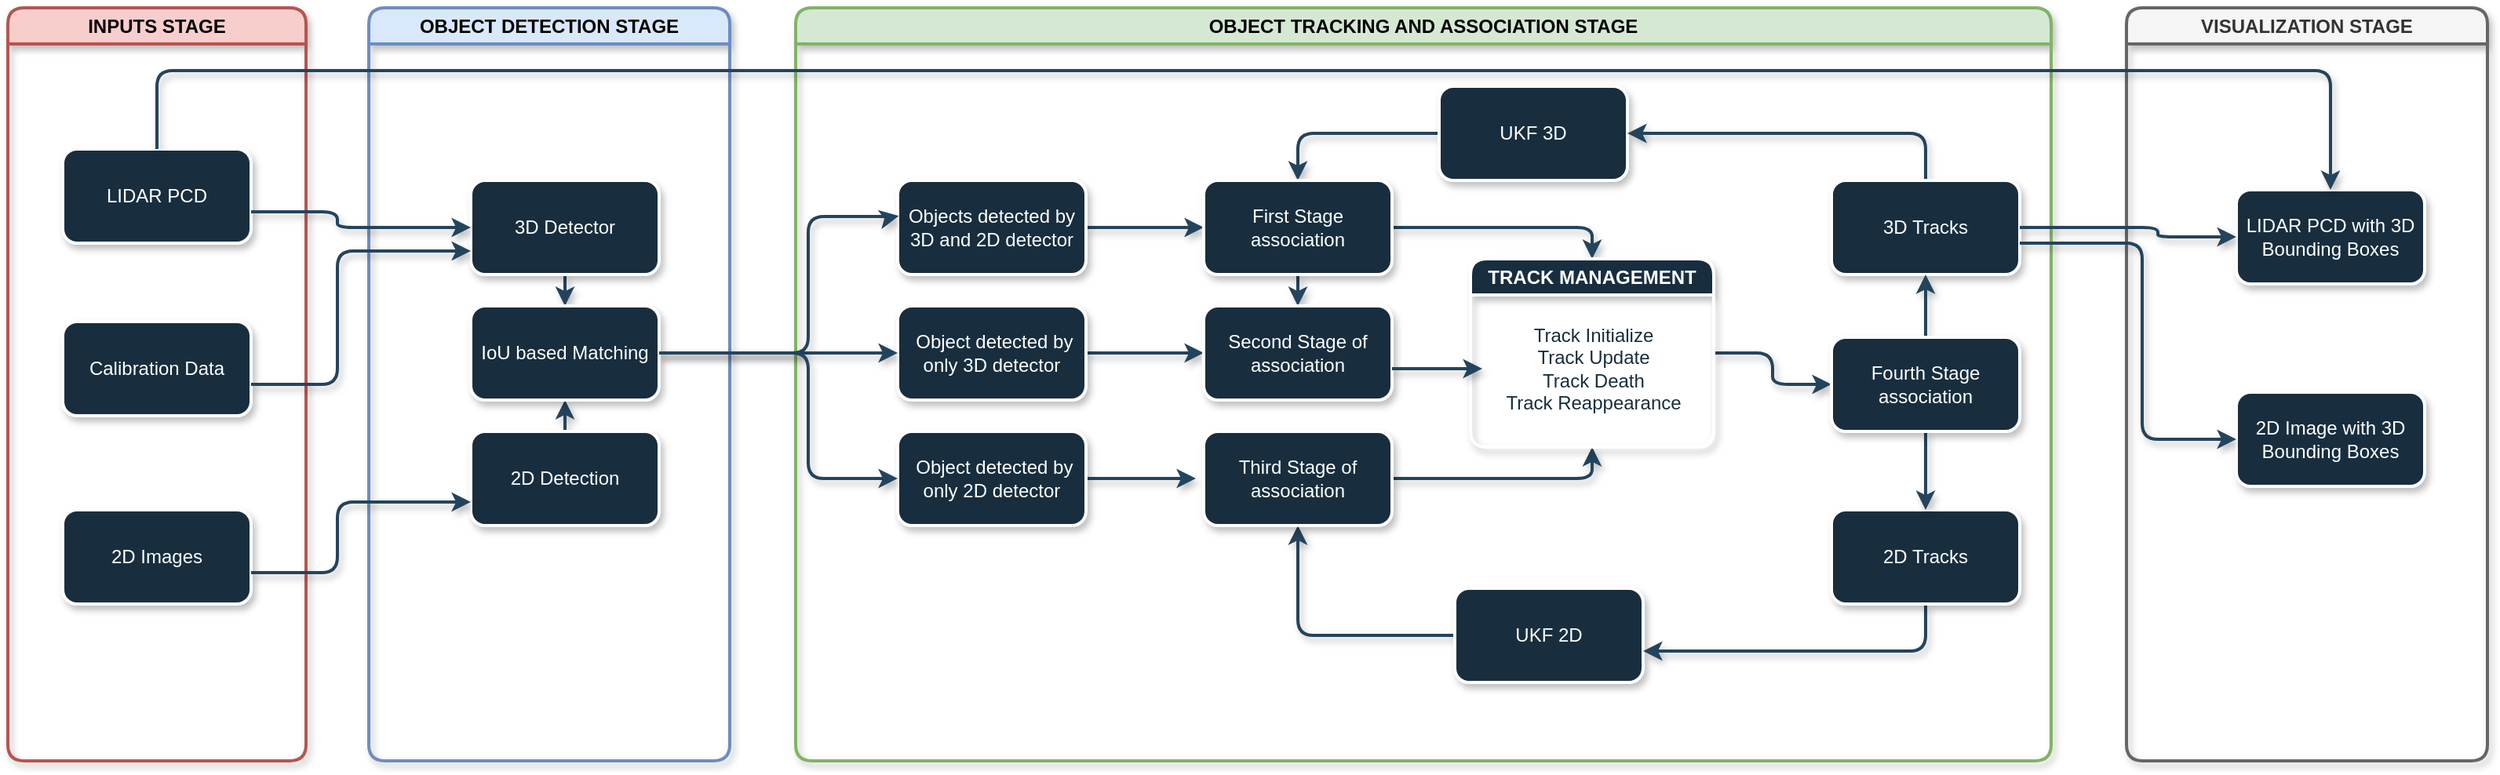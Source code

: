 <mxfile version="23.1.2" type="github">
  <diagram name="Page-1" id="FViHMMrETYBiLxqLW-Xy">
    <mxGraphModel dx="2100" dy="1146" grid="1" gridSize="10" guides="1" tooltips="1" connect="1" arrows="1" fold="1" page="1" pageScale="1" pageWidth="1100" pageHeight="850" math="0" shadow="0">
      <root>
        <mxCell id="0" />
        <mxCell id="1" parent="0" />
        <mxCell id="d_9dFL2TfAvrlpX_3OGT-5" value="INPUTS STAGE" style="swimlane;whiteSpace=wrap;html=1;labelBackgroundColor=none;rounded=1;strokeWidth=2;shadow=1;fillColor=#f8cecc;strokeColor=#b85450;" parent="1" vertex="1">
          <mxGeometry x="70" y="70" width="190" height="480" as="geometry" />
        </mxCell>
        <mxCell id="d_9dFL2TfAvrlpX_3OGT-6" value="LIDAR PCD" style="rounded=1;whiteSpace=wrap;html=1;labelBackgroundColor=none;strokeWidth=2;shadow=1;fillColor=#182E3E;strokeColor=#FFFFFF;fontColor=#FFFFFF;" parent="d_9dFL2TfAvrlpX_3OGT-5" vertex="1">
          <mxGeometry x="35" y="90" width="120" height="60" as="geometry" />
        </mxCell>
        <mxCell id="d_9dFL2TfAvrlpX_3OGT-7" value="2D Images" style="rounded=1;whiteSpace=wrap;html=1;labelBackgroundColor=none;strokeWidth=2;shadow=1;fillColor=#182E3E;strokeColor=#FFFFFF;fontColor=#FFFFFF;" parent="d_9dFL2TfAvrlpX_3OGT-5" vertex="1">
          <mxGeometry x="35" y="320" width="120" height="60" as="geometry" />
        </mxCell>
        <mxCell id="d_9dFL2TfAvrlpX_3OGT-8" value="Calibration Data" style="rounded=1;whiteSpace=wrap;html=1;labelBackgroundColor=none;strokeWidth=2;shadow=1;fillColor=#182E3E;strokeColor=#FFFFFF;fontColor=#FFFFFF;" parent="d_9dFL2TfAvrlpX_3OGT-5" vertex="1">
          <mxGeometry x="35" y="200" width="120" height="60" as="geometry" />
        </mxCell>
        <mxCell id="d_9dFL2TfAvrlpX_3OGT-9" value="OBJECT DETECTION STAGE" style="swimlane;whiteSpace=wrap;html=1;labelBackgroundColor=none;rounded=1;strokeWidth=2;shadow=1;fillColor=#dae8fc;strokeColor=#6c8ebf;" parent="1" vertex="1">
          <mxGeometry x="300" y="70" width="230" height="480" as="geometry" />
        </mxCell>
        <mxCell id="d_9dFL2TfAvrlpX_3OGT-24" value="" style="edgeStyle=orthogonalEdgeStyle;rounded=1;orthogonalLoop=1;jettySize=auto;html=1;labelBackgroundColor=none;fontColor=default;strokeWidth=2;shadow=1;strokeColor=#23445D;" parent="d_9dFL2TfAvrlpX_3OGT-9" source="d_9dFL2TfAvrlpX_3OGT-10" target="d_9dFL2TfAvrlpX_3OGT-23" edge="1">
          <mxGeometry relative="1" as="geometry" />
        </mxCell>
        <mxCell id="d_9dFL2TfAvrlpX_3OGT-10" value="3D Detector" style="rounded=1;whiteSpace=wrap;html=1;labelBackgroundColor=none;strokeWidth=2;shadow=1;fillColor=#182E3E;strokeColor=#FFFFFF;fontColor=#FFFFFF;" parent="d_9dFL2TfAvrlpX_3OGT-9" vertex="1">
          <mxGeometry x="65" y="110" width="120" height="60" as="geometry" />
        </mxCell>
        <mxCell id="d_9dFL2TfAvrlpX_3OGT-25" value="" style="edgeStyle=orthogonalEdgeStyle;rounded=1;orthogonalLoop=1;jettySize=auto;html=1;labelBackgroundColor=none;fontColor=default;strokeWidth=2;shadow=1;strokeColor=#23445D;" parent="d_9dFL2TfAvrlpX_3OGT-9" source="d_9dFL2TfAvrlpX_3OGT-11" target="d_9dFL2TfAvrlpX_3OGT-23" edge="1">
          <mxGeometry relative="1" as="geometry" />
        </mxCell>
        <mxCell id="d_9dFL2TfAvrlpX_3OGT-11" value="2D Detection" style="rounded=1;whiteSpace=wrap;html=1;labelBackgroundColor=none;strokeWidth=2;shadow=1;fillColor=#182E3E;strokeColor=#FFFFFF;fontColor=#FFFFFF;" parent="d_9dFL2TfAvrlpX_3OGT-9" vertex="1">
          <mxGeometry x="65" y="270" width="120" height="60" as="geometry" />
        </mxCell>
        <mxCell id="d_9dFL2TfAvrlpX_3OGT-23" value="IoU based Matching" style="rounded=1;whiteSpace=wrap;html=1;labelBackgroundColor=none;strokeWidth=2;shadow=1;fillColor=#182E3E;strokeColor=#FFFFFF;fontColor=#FFFFFF;" parent="d_9dFL2TfAvrlpX_3OGT-9" vertex="1">
          <mxGeometry x="65" y="190" width="120" height="60" as="geometry" />
        </mxCell>
        <mxCell id="d_9dFL2TfAvrlpX_3OGT-12" style="edgeStyle=orthogonalEdgeStyle;rounded=1;orthogonalLoop=1;jettySize=auto;html=1;labelBackgroundColor=none;fontColor=default;strokeWidth=2;shadow=1;strokeColor=#23445D;" parent="1" source="d_9dFL2TfAvrlpX_3OGT-6" target="d_9dFL2TfAvrlpX_3OGT-10" edge="1">
          <mxGeometry relative="1" as="geometry">
            <Array as="points">
              <mxPoint x="280" y="200" />
              <mxPoint x="280" y="210" />
            </Array>
          </mxGeometry>
        </mxCell>
        <mxCell id="d_9dFL2TfAvrlpX_3OGT-15" style="edgeStyle=orthogonalEdgeStyle;rounded=1;orthogonalLoop=1;jettySize=auto;html=1;entryX=0;entryY=0.75;entryDx=0;entryDy=0;labelBackgroundColor=none;fontColor=default;strokeWidth=2;shadow=1;strokeColor=#23445D;" parent="1" source="d_9dFL2TfAvrlpX_3OGT-8" target="d_9dFL2TfAvrlpX_3OGT-10" edge="1">
          <mxGeometry relative="1" as="geometry">
            <Array as="points">
              <mxPoint x="280" y="310" />
              <mxPoint x="280" y="225" />
            </Array>
          </mxGeometry>
        </mxCell>
        <mxCell id="d_9dFL2TfAvrlpX_3OGT-18" style="edgeStyle=orthogonalEdgeStyle;rounded=1;orthogonalLoop=1;jettySize=auto;html=1;entryX=0;entryY=0.75;entryDx=0;entryDy=0;labelBackgroundColor=none;fontColor=default;strokeWidth=2;shadow=1;strokeColor=#23445D;" parent="1" source="d_9dFL2TfAvrlpX_3OGT-7" target="d_9dFL2TfAvrlpX_3OGT-11" edge="1">
          <mxGeometry relative="1" as="geometry">
            <Array as="points">
              <mxPoint x="280" y="430" />
              <mxPoint x="280" y="385" />
            </Array>
          </mxGeometry>
        </mxCell>
        <mxCell id="d_9dFL2TfAvrlpX_3OGT-20" value="OBJECT TRACKING AND ASSOCIATION STAGE" style="swimlane;whiteSpace=wrap;html=1;labelBackgroundColor=none;rounded=1;strokeWidth=2;shadow=1;fillColor=#d5e8d4;strokeColor=#82b366;" parent="1" vertex="1">
          <mxGeometry x="572" y="70" width="800" height="480" as="geometry" />
        </mxCell>
        <mxCell id="d_9dFL2TfAvrlpX_3OGT-39" style="edgeStyle=orthogonalEdgeStyle;rounded=1;orthogonalLoop=1;jettySize=auto;html=1;entryX=0;entryY=0.5;entryDx=0;entryDy=0;labelBackgroundColor=none;fontColor=default;strokeWidth=2;shadow=1;strokeColor=#23445D;" parent="d_9dFL2TfAvrlpX_3OGT-20" source="d_9dFL2TfAvrlpX_3OGT-21" target="d_9dFL2TfAvrlpX_3OGT-32" edge="1">
          <mxGeometry relative="1" as="geometry" />
        </mxCell>
        <mxCell id="d_9dFL2TfAvrlpX_3OGT-21" value="Objects detected by 3D and 2D detector" style="rounded=1;whiteSpace=wrap;html=1;labelBackgroundColor=none;strokeWidth=2;shadow=1;fillColor=#182E3E;strokeColor=#FFFFFF;fontColor=#FFFFFF;" parent="d_9dFL2TfAvrlpX_3OGT-20" vertex="1">
          <mxGeometry x="65" y="110" width="120" height="60" as="geometry" />
        </mxCell>
        <mxCell id="d_9dFL2TfAvrlpX_3OGT-41" style="edgeStyle=orthogonalEdgeStyle;rounded=1;orthogonalLoop=1;jettySize=auto;html=1;labelBackgroundColor=none;fontColor=default;strokeWidth=2;shadow=1;strokeColor=#23445D;" parent="d_9dFL2TfAvrlpX_3OGT-20" source="d_9dFL2TfAvrlpX_3OGT-22" target="d_9dFL2TfAvrlpX_3OGT-38" edge="1">
          <mxGeometry relative="1" as="geometry" />
        </mxCell>
        <mxCell id="d_9dFL2TfAvrlpX_3OGT-22" value="&amp;nbsp;Object detected by only 3D detector" style="rounded=1;whiteSpace=wrap;html=1;labelBackgroundColor=none;strokeWidth=2;shadow=1;fillColor=#182E3E;strokeColor=#FFFFFF;fontColor=#FFFFFF;" parent="d_9dFL2TfAvrlpX_3OGT-20" vertex="1">
          <mxGeometry x="65" y="190" width="120" height="60" as="geometry" />
        </mxCell>
        <mxCell id="d_9dFL2TfAvrlpX_3OGT-44" style="edgeStyle=orthogonalEdgeStyle;rounded=1;orthogonalLoop=1;jettySize=auto;html=1;labelBackgroundColor=none;fontColor=default;strokeWidth=2;shadow=1;strokeColor=#23445D;" parent="d_9dFL2TfAvrlpX_3OGT-20" source="d_9dFL2TfAvrlpX_3OGT-26" edge="1">
          <mxGeometry relative="1" as="geometry">
            <mxPoint x="255" y="300" as="targetPoint" />
          </mxGeometry>
        </mxCell>
        <mxCell id="d_9dFL2TfAvrlpX_3OGT-26" value="&amp;nbsp;Object detected by only 2D detector" style="rounded=1;whiteSpace=wrap;html=1;labelBackgroundColor=none;strokeWidth=2;shadow=1;fillColor=#182E3E;strokeColor=#FFFFFF;fontColor=#FFFFFF;" parent="d_9dFL2TfAvrlpX_3OGT-20" vertex="1">
          <mxGeometry x="65" y="270" width="120" height="60" as="geometry" />
        </mxCell>
        <mxCell id="d_9dFL2TfAvrlpX_3OGT-46" style="edgeStyle=orthogonalEdgeStyle;rounded=1;orthogonalLoop=1;jettySize=auto;html=1;labelBackgroundColor=none;fontColor=default;strokeWidth=2;shadow=1;strokeColor=#23445D;" parent="d_9dFL2TfAvrlpX_3OGT-20" source="d_9dFL2TfAvrlpX_3OGT-30" target="d_9dFL2TfAvrlpX_3OGT-43" edge="1">
          <mxGeometry relative="1" as="geometry" />
        </mxCell>
        <mxCell id="d_9dFL2TfAvrlpX_3OGT-30" value="UKF 2D" style="rounded=1;whiteSpace=wrap;html=1;labelBackgroundColor=none;strokeWidth=2;shadow=1;fillColor=#182E3E;strokeColor=#FFFFFF;fontColor=#FFFFFF;" parent="d_9dFL2TfAvrlpX_3OGT-20" vertex="1">
          <mxGeometry x="420" y="370" width="120" height="60" as="geometry" />
        </mxCell>
        <mxCell id="d_9dFL2TfAvrlpX_3OGT-74" style="edgeStyle=orthogonalEdgeStyle;rounded=1;orthogonalLoop=1;jettySize=auto;html=1;entryX=0.5;entryY=0;entryDx=0;entryDy=0;labelBackgroundColor=none;fontColor=default;strokeWidth=2;shadow=1;strokeColor=#23445D;" parent="d_9dFL2TfAvrlpX_3OGT-20" source="d_9dFL2TfAvrlpX_3OGT-31" target="d_9dFL2TfAvrlpX_3OGT-32" edge="1">
          <mxGeometry relative="1" as="geometry" />
        </mxCell>
        <mxCell id="d_9dFL2TfAvrlpX_3OGT-31" value="UKF 3D" style="rounded=1;whiteSpace=wrap;html=1;labelBackgroundColor=none;strokeWidth=2;shadow=1;fillColor=#182E3E;strokeColor=#FFFFFF;fontColor=#FFFFFF;" parent="d_9dFL2TfAvrlpX_3OGT-20" vertex="1">
          <mxGeometry x="410" y="50" width="120" height="60" as="geometry" />
        </mxCell>
        <mxCell id="d_9dFL2TfAvrlpX_3OGT-40" value="" style="edgeStyle=orthogonalEdgeStyle;rounded=1;orthogonalLoop=1;jettySize=auto;html=1;labelBackgroundColor=none;fontColor=default;strokeWidth=2;shadow=1;strokeColor=#23445D;" parent="d_9dFL2TfAvrlpX_3OGT-20" source="d_9dFL2TfAvrlpX_3OGT-32" target="d_9dFL2TfAvrlpX_3OGT-38" edge="1">
          <mxGeometry relative="1" as="geometry" />
        </mxCell>
        <mxCell id="d_9dFL2TfAvrlpX_3OGT-57" style="edgeStyle=orthogonalEdgeStyle;rounded=1;orthogonalLoop=1;jettySize=auto;html=1;entryX=0.5;entryY=0;entryDx=0;entryDy=0;labelBackgroundColor=none;fontColor=default;strokeWidth=2;shadow=1;strokeColor=#23445D;" parent="d_9dFL2TfAvrlpX_3OGT-20" source="d_9dFL2TfAvrlpX_3OGT-32" target="d_9dFL2TfAvrlpX_3OGT-47" edge="1">
          <mxGeometry relative="1" as="geometry" />
        </mxCell>
        <mxCell id="d_9dFL2TfAvrlpX_3OGT-32" value="First Stage association" style="rounded=1;whiteSpace=wrap;html=1;labelBackgroundColor=none;strokeWidth=2;shadow=1;fillColor=#182E3E;strokeColor=#FFFFFF;fontColor=#FFFFFF;" parent="d_9dFL2TfAvrlpX_3OGT-20" vertex="1">
          <mxGeometry x="260" y="110" width="120" height="60" as="geometry" />
        </mxCell>
        <mxCell id="d_9dFL2TfAvrlpX_3OGT-72" style="edgeStyle=orthogonalEdgeStyle;rounded=1;orthogonalLoop=1;jettySize=auto;html=1;labelBackgroundColor=none;fontColor=default;strokeWidth=2;shadow=1;strokeColor=#23445D;" parent="d_9dFL2TfAvrlpX_3OGT-20" source="d_9dFL2TfAvrlpX_3OGT-33" target="d_9dFL2TfAvrlpX_3OGT-31" edge="1">
          <mxGeometry relative="1" as="geometry">
            <Array as="points">
              <mxPoint x="720" y="80" />
            </Array>
          </mxGeometry>
        </mxCell>
        <mxCell id="d_9dFL2TfAvrlpX_3OGT-33" value="3D Tracks" style="rounded=1;whiteSpace=wrap;html=1;labelBackgroundColor=none;strokeWidth=2;shadow=1;fillColor=#182E3E;strokeColor=#FFFFFF;fontColor=#FFFFFF;" parent="d_9dFL2TfAvrlpX_3OGT-20" vertex="1">
          <mxGeometry x="660" y="110" width="120" height="60" as="geometry" />
        </mxCell>
        <mxCell id="d_9dFL2TfAvrlpX_3OGT-37" style="edgeStyle=orthogonalEdgeStyle;rounded=1;orthogonalLoop=1;jettySize=auto;html=1;labelBackgroundColor=none;fontColor=default;strokeWidth=2;shadow=1;strokeColor=#23445D;" parent="d_9dFL2TfAvrlpX_3OGT-20" source="d_9dFL2TfAvrlpX_3OGT-34" target="d_9dFL2TfAvrlpX_3OGT-30" edge="1">
          <mxGeometry relative="1" as="geometry">
            <Array as="points">
              <mxPoint x="720" y="410" />
            </Array>
          </mxGeometry>
        </mxCell>
        <mxCell id="d_9dFL2TfAvrlpX_3OGT-34" value="2D Tracks" style="rounded=1;whiteSpace=wrap;html=1;labelBackgroundColor=none;strokeWidth=2;shadow=1;fillColor=#182E3E;strokeColor=#FFFFFF;fontColor=#FFFFFF;" parent="d_9dFL2TfAvrlpX_3OGT-20" vertex="1">
          <mxGeometry x="660" y="320" width="120" height="60" as="geometry" />
        </mxCell>
        <mxCell id="d_9dFL2TfAvrlpX_3OGT-38" value="Second Stage of association" style="rounded=1;whiteSpace=wrap;html=1;labelBackgroundColor=none;strokeWidth=2;shadow=1;fillColor=#182E3E;strokeColor=#FFFFFF;fontColor=#FFFFFF;" parent="d_9dFL2TfAvrlpX_3OGT-20" vertex="1">
          <mxGeometry x="260" y="190" width="120" height="60" as="geometry" />
        </mxCell>
        <mxCell id="d_9dFL2TfAvrlpX_3OGT-58" style="edgeStyle=orthogonalEdgeStyle;rounded=1;orthogonalLoop=1;jettySize=auto;html=1;entryX=0.5;entryY=1;entryDx=0;entryDy=0;labelBackgroundColor=none;fontColor=default;strokeWidth=2;shadow=1;strokeColor=#23445D;" parent="d_9dFL2TfAvrlpX_3OGT-20" source="d_9dFL2TfAvrlpX_3OGT-43" target="d_9dFL2TfAvrlpX_3OGT-47" edge="1">
          <mxGeometry relative="1" as="geometry">
            <Array as="points">
              <mxPoint x="508" y="300" />
            </Array>
          </mxGeometry>
        </mxCell>
        <mxCell id="d_9dFL2TfAvrlpX_3OGT-43" value="Third Stage of association" style="rounded=1;whiteSpace=wrap;html=1;labelBackgroundColor=none;strokeWidth=2;shadow=1;fillColor=#182E3E;strokeColor=#FFFFFF;fontColor=#FFFFFF;" parent="d_9dFL2TfAvrlpX_3OGT-20" vertex="1">
          <mxGeometry x="260" y="270" width="120" height="60" as="geometry" />
        </mxCell>
        <mxCell id="CUG_lxz295iJ2zpjWYdn-2" style="edgeStyle=orthogonalEdgeStyle;rounded=1;orthogonalLoop=1;jettySize=auto;html=1;labelBackgroundColor=none;fontColor=default;strokeWidth=2;shadow=1;strokeColor=#23445D;" parent="d_9dFL2TfAvrlpX_3OGT-20" source="d_9dFL2TfAvrlpX_3OGT-47" target="d_9dFL2TfAvrlpX_3OGT-48" edge="1">
          <mxGeometry relative="1" as="geometry" />
        </mxCell>
        <mxCell id="d_9dFL2TfAvrlpX_3OGT-47" value="TRACK MANAGEMENT" style="swimlane;whiteSpace=wrap;html=1;labelBackgroundColor=none;rounded=1;strokeWidth=2;shadow=1;fillColor=#182E3E;strokeColor=#FFFFFF;fontColor=#FFFFFF;" parent="d_9dFL2TfAvrlpX_3OGT-20" vertex="1">
          <mxGeometry x="430" y="160" width="155" height="120" as="geometry" />
        </mxCell>
        <mxCell id="d_9dFL2TfAvrlpX_3OGT-52" value="Track Initialize&lt;br&gt;Track Update&lt;br&gt;Track Death&lt;br&gt;Track Reappearance" style="text;html=1;align=center;verticalAlign=middle;resizable=0;points=[];autosize=1;labelBackgroundColor=none;rounded=1;strokeWidth=2;shadow=1;fontColor=#182E3E;" parent="d_9dFL2TfAvrlpX_3OGT-47" vertex="1">
          <mxGeometry x="7.5" y="35" width="140" height="70" as="geometry" />
        </mxCell>
        <mxCell id="CUG_lxz295iJ2zpjWYdn-3" style="edgeStyle=orthogonalEdgeStyle;rounded=1;orthogonalLoop=1;jettySize=auto;html=1;entryX=0.5;entryY=1;entryDx=0;entryDy=0;labelBackgroundColor=none;fontColor=default;strokeWidth=2;shadow=1;strokeColor=#23445D;" parent="d_9dFL2TfAvrlpX_3OGT-20" source="d_9dFL2TfAvrlpX_3OGT-48" target="d_9dFL2TfAvrlpX_3OGT-33" edge="1">
          <mxGeometry relative="1" as="geometry" />
        </mxCell>
        <mxCell id="CUG_lxz295iJ2zpjWYdn-4" style="edgeStyle=orthogonalEdgeStyle;rounded=1;orthogonalLoop=1;jettySize=auto;html=1;entryX=0.5;entryY=0;entryDx=0;entryDy=0;labelBackgroundColor=none;fontColor=default;strokeWidth=2;shadow=1;strokeColor=#23445D;" parent="d_9dFL2TfAvrlpX_3OGT-20" source="d_9dFL2TfAvrlpX_3OGT-48" target="d_9dFL2TfAvrlpX_3OGT-34" edge="1">
          <mxGeometry relative="1" as="geometry" />
        </mxCell>
        <mxCell id="d_9dFL2TfAvrlpX_3OGT-48" value="Fourth Stage association" style="rounded=1;whiteSpace=wrap;html=1;labelBackgroundColor=none;strokeWidth=2;shadow=1;fillColor=#182E3E;strokeColor=#FFFFFF;fontColor=#FFFFFF;" parent="d_9dFL2TfAvrlpX_3OGT-20" vertex="1">
          <mxGeometry x="660" y="210" width="120" height="60" as="geometry" />
        </mxCell>
        <mxCell id="d_9dFL2TfAvrlpX_3OGT-56" value="" style="edgeStyle=orthogonalEdgeStyle;rounded=1;orthogonalLoop=1;jettySize=auto;html=1;labelBackgroundColor=none;fontColor=default;strokeWidth=2;shadow=1;strokeColor=#23445D;" parent="d_9dFL2TfAvrlpX_3OGT-20" source="d_9dFL2TfAvrlpX_3OGT-38" target="d_9dFL2TfAvrlpX_3OGT-52" edge="1">
          <mxGeometry relative="1" as="geometry">
            <Array as="points">
              <mxPoint x="420" y="230" />
              <mxPoint x="420" y="230" />
            </Array>
          </mxGeometry>
        </mxCell>
        <mxCell id="d_9dFL2TfAvrlpX_3OGT-27" style="edgeStyle=orthogonalEdgeStyle;rounded=1;orthogonalLoop=1;jettySize=auto;html=1;entryX=0.006;entryY=0.378;entryDx=0;entryDy=0;entryPerimeter=0;labelBackgroundColor=none;fontColor=default;strokeWidth=2;shadow=1;strokeColor=#23445D;" parent="1" source="d_9dFL2TfAvrlpX_3OGT-23" target="d_9dFL2TfAvrlpX_3OGT-21" edge="1">
          <mxGeometry relative="1" as="geometry">
            <Array as="points">
              <mxPoint x="580" y="290" />
              <mxPoint x="580" y="203" />
              <mxPoint x="636" y="203" />
            </Array>
          </mxGeometry>
        </mxCell>
        <mxCell id="d_9dFL2TfAvrlpX_3OGT-28" style="edgeStyle=orthogonalEdgeStyle;rounded=1;orthogonalLoop=1;jettySize=auto;html=1;labelBackgroundColor=none;fontColor=default;strokeWidth=2;shadow=1;strokeColor=#23445D;" parent="1" source="d_9dFL2TfAvrlpX_3OGT-23" target="d_9dFL2TfAvrlpX_3OGT-22" edge="1">
          <mxGeometry relative="1" as="geometry" />
        </mxCell>
        <mxCell id="d_9dFL2TfAvrlpX_3OGT-29" style="edgeStyle=orthogonalEdgeStyle;rounded=1;orthogonalLoop=1;jettySize=auto;html=1;entryX=0;entryY=0.5;entryDx=0;entryDy=0;labelBackgroundColor=none;fontColor=default;strokeWidth=2;shadow=1;strokeColor=#23445D;" parent="1" source="d_9dFL2TfAvrlpX_3OGT-23" target="d_9dFL2TfAvrlpX_3OGT-26" edge="1">
          <mxGeometry relative="1" as="geometry">
            <Array as="points">
              <mxPoint x="580" y="290" />
              <mxPoint x="580" y="370" />
            </Array>
          </mxGeometry>
        </mxCell>
        <mxCell id="d_9dFL2TfAvrlpX_3OGT-60" value="VISUALIZATION STAGE" style="swimlane;whiteSpace=wrap;html=1;labelBackgroundColor=none;rounded=1;strokeWidth=2;shadow=1;fillColor=#f5f5f5;strokeColor=#666666;fontColor=#333333;" parent="1" vertex="1">
          <mxGeometry x="1420" y="70" width="230" height="480" as="geometry" />
        </mxCell>
        <mxCell id="d_9dFL2TfAvrlpX_3OGT-66" value="LIDAR PCD with 3D Bounding Boxes" style="rounded=1;whiteSpace=wrap;html=1;labelBackgroundColor=none;strokeWidth=2;shadow=1;fillColor=#182E3E;strokeColor=#FFFFFF;fontColor=#FFFFFF;" parent="d_9dFL2TfAvrlpX_3OGT-60" vertex="1">
          <mxGeometry x="70" y="116" width="120" height="60" as="geometry" />
        </mxCell>
        <mxCell id="d_9dFL2TfAvrlpX_3OGT-67" value="2D Image with 3D Bounding Boxes" style="rounded=1;whiteSpace=wrap;html=1;labelBackgroundColor=none;strokeWidth=2;shadow=1;fillColor=#182E3E;strokeColor=#FFFFFF;fontColor=#FFFFFF;" parent="d_9dFL2TfAvrlpX_3OGT-60" vertex="1">
          <mxGeometry x="70" y="245" width="120" height="60" as="geometry" />
        </mxCell>
        <mxCell id="d_9dFL2TfAvrlpX_3OGT-68" style="edgeStyle=orthogonalEdgeStyle;rounded=1;orthogonalLoop=1;jettySize=auto;html=1;entryX=0;entryY=0.5;entryDx=0;entryDy=0;labelBackgroundColor=none;fontColor=default;strokeWidth=2;shadow=1;strokeColor=#23445D;" parent="1" source="d_9dFL2TfAvrlpX_3OGT-33" target="d_9dFL2TfAvrlpX_3OGT-66" edge="1">
          <mxGeometry relative="1" as="geometry">
            <Array as="points">
              <mxPoint x="1440" y="210" />
              <mxPoint x="1440" y="216" />
            </Array>
          </mxGeometry>
        </mxCell>
        <mxCell id="d_9dFL2TfAvrlpX_3OGT-69" style="edgeStyle=orthogonalEdgeStyle;rounded=1;orthogonalLoop=1;jettySize=auto;html=1;entryX=0;entryY=0.5;entryDx=0;entryDy=0;labelBackgroundColor=none;fontColor=default;strokeWidth=2;shadow=1;strokeColor=#23445D;" parent="1" source="d_9dFL2TfAvrlpX_3OGT-33" target="d_9dFL2TfAvrlpX_3OGT-67" edge="1">
          <mxGeometry relative="1" as="geometry">
            <Array as="points">
              <mxPoint x="1430" y="220" />
              <mxPoint x="1430" y="345" />
            </Array>
          </mxGeometry>
        </mxCell>
        <mxCell id="d_9dFL2TfAvrlpX_3OGT-71" style="edgeStyle=orthogonalEdgeStyle;rounded=1;orthogonalLoop=1;jettySize=auto;html=1;entryX=0.5;entryY=0;entryDx=0;entryDy=0;labelBackgroundColor=none;fontColor=default;strokeWidth=2;shadow=1;strokeColor=#23445D;" parent="1" source="d_9dFL2TfAvrlpX_3OGT-6" target="d_9dFL2TfAvrlpX_3OGT-66" edge="1">
          <mxGeometry relative="1" as="geometry">
            <Array as="points">
              <mxPoint x="165" y="110" />
              <mxPoint x="1550" y="110" />
            </Array>
          </mxGeometry>
        </mxCell>
      </root>
    </mxGraphModel>
  </diagram>
</mxfile>
